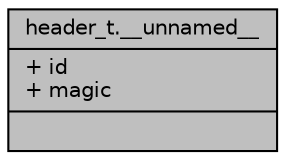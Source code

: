 digraph "header_t.__unnamed__"
{
 // INTERACTIVE_SVG=YES
  bgcolor="transparent";
  edge [fontname="Helvetica",fontsize="10",labelfontname="Helvetica",labelfontsize="10"];
  node [fontname="Helvetica",fontsize="10",shape=record];
  Node6 [label="{header_t.__unnamed__\n|+ id\l+ magic\l|}",height=0.2,width=0.4,color="black", fillcolor="grey75", style="filled", fontcolor="black"];
}
